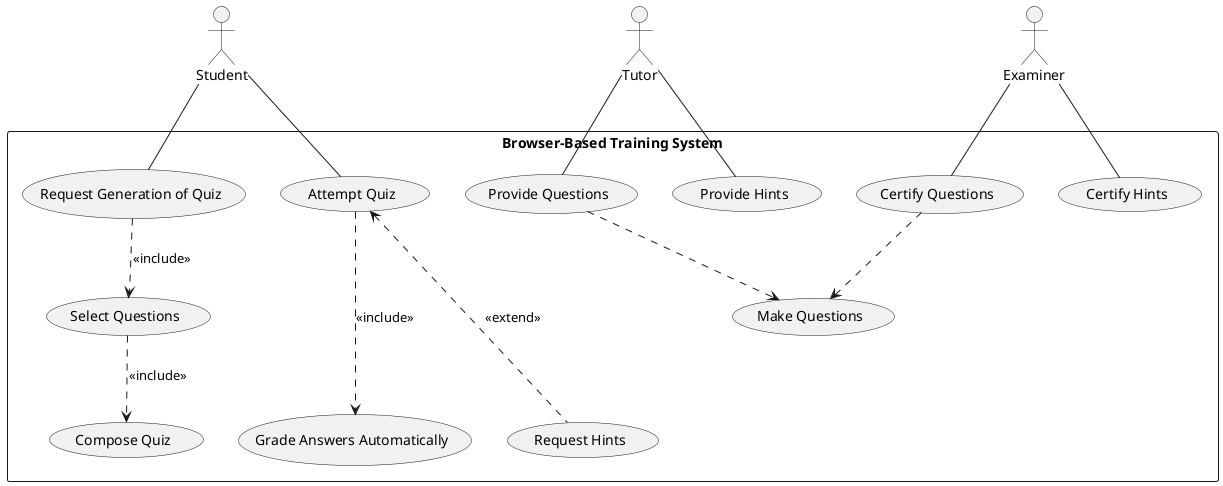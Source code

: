 @startuml browser-based_training_system
top to bottom direction

actor Student
actor Tutor
actor Examiner

rectangle "Browser-Based Training System" {
    usecase "Request Generation of Quiz" as request_quiz
    usecase "Select Questions" as select_questions
    usecase "Compose Quiz" as compose_quiz
    usecase "Attempt Quiz" as attempt_quiz
    usecase "Request Hints" as request_hints
    usecase "Grade Answers Automatically" as grade_automatically
    usecase "Provide Questions" as provide_questions
    usecase "Provide Hints" as provide_hints
    usecase "Certify Questions" as certify_questions
    usecase "Certify Hints" as certify_hints
    usecase "Make Questions" as make_questions
}

Student -- request_quiz
request_quiz ..> select_questions: <<include>>
select_questions ..> compose_quiz: <<include>>
Student -- attempt_quiz
attempt_quiz <... request_hints: <<extend>>
attempt_quiz ...> grade_automatically: <<include>>
Tutor -- provide_questions
provide_questions ..> make_questions
Tutor -- provide_hints
Examiner -- certify_questions
certify_questions ..> make_questions
Examiner -- certify_hints

@enduml